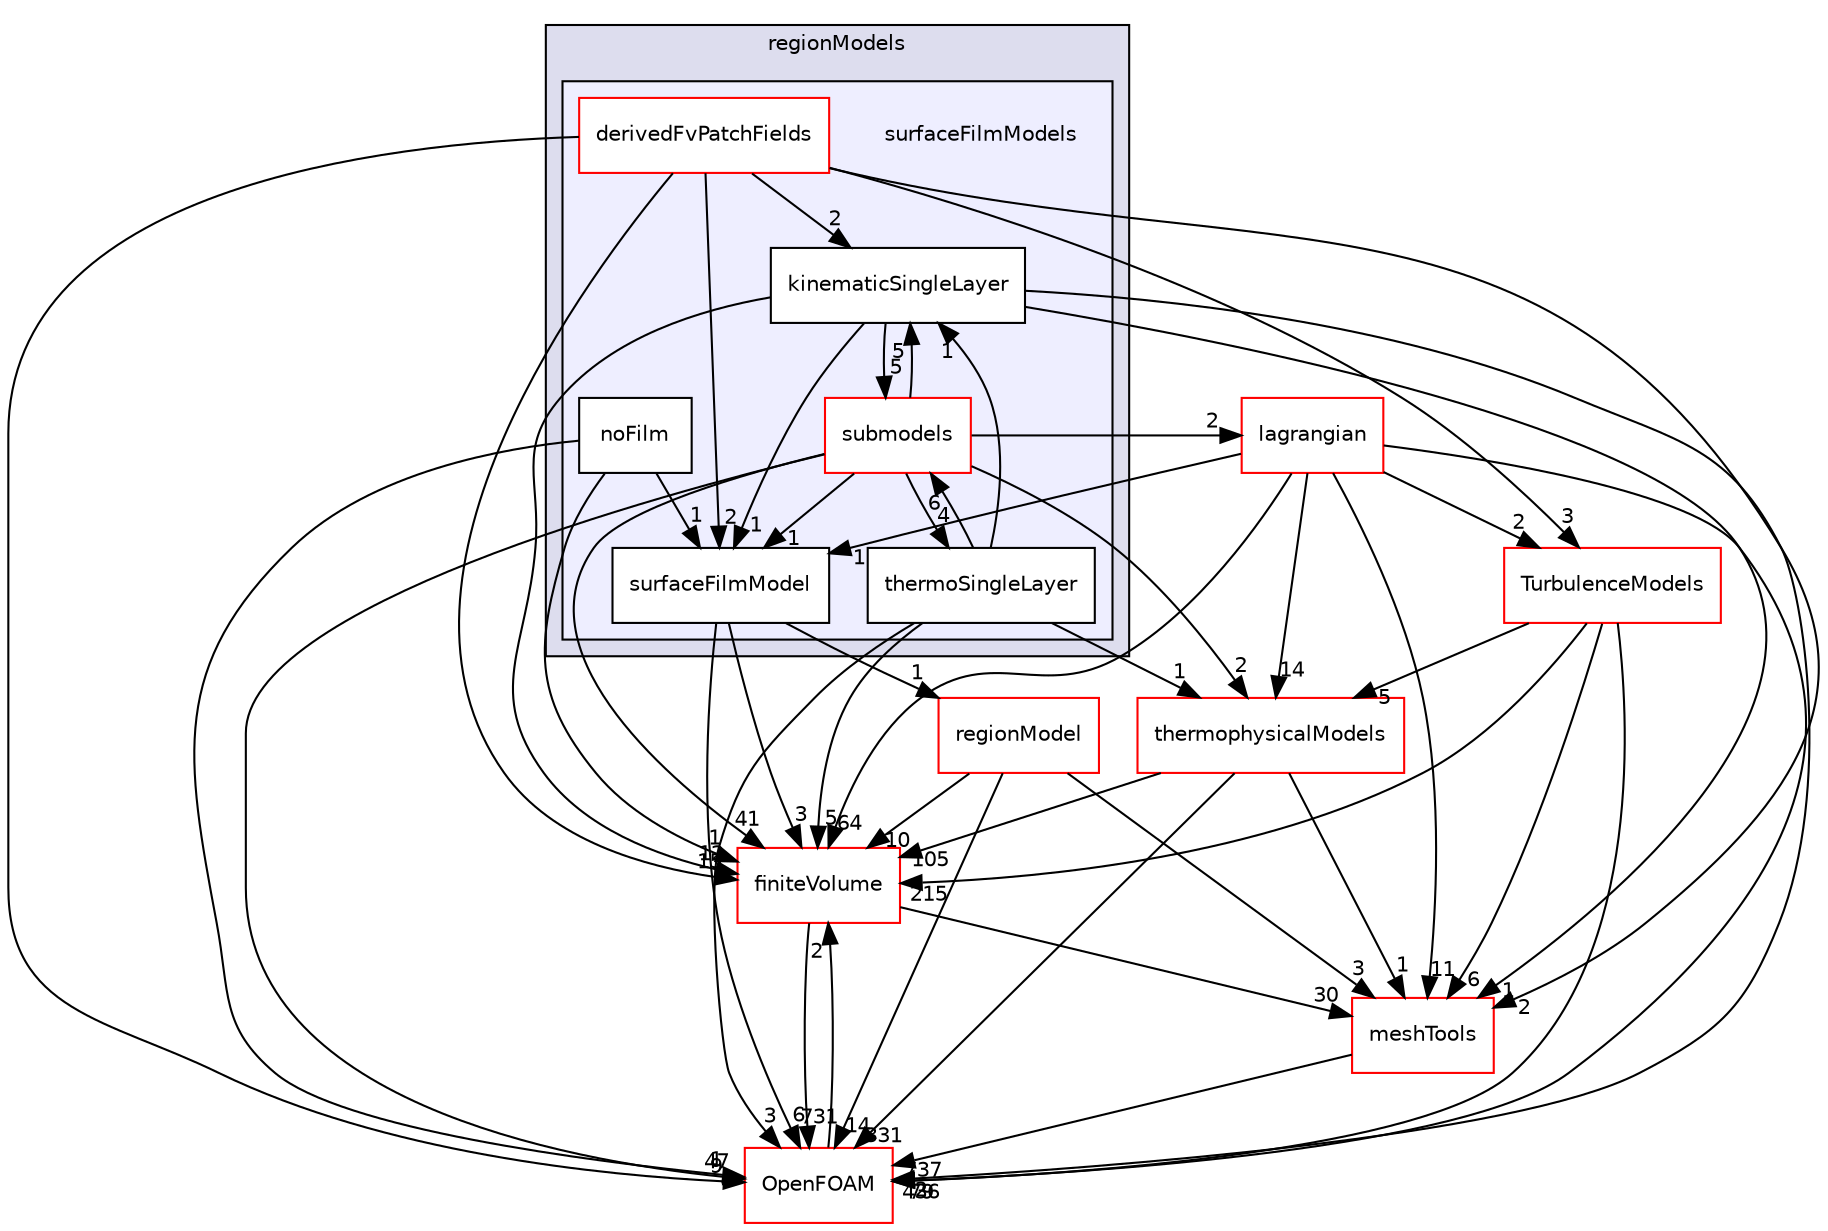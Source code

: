 digraph "src/regionModels/surfaceFilmModels" {
  bgcolor=transparent;
  compound=true
  node [ fontsize="10", fontname="Helvetica"];
  edge [ labelfontsize="10", labelfontname="Helvetica"];
  subgraph clusterdir_1cee61ac5e24023b73c87e3e265bd2be {
    graph [ bgcolor="#ddddee", pencolor="black", label="regionModels" fontname="Helvetica", fontsize="10", URL="dir_1cee61ac5e24023b73c87e3e265bd2be.html"]
  subgraph clusterdir_76cda00b2119e3ca1b811eb59fd40c16 {
    graph [ bgcolor="#eeeeff", pencolor="black", label="" URL="dir_76cda00b2119e3ca1b811eb59fd40c16.html"];
    dir_76cda00b2119e3ca1b811eb59fd40c16 [shape=plaintext label="surfaceFilmModels"];
    dir_14c53c78ec2b5d882a56315f8bf4c443 [shape=box label="derivedFvPatchFields" color="red" fillcolor="white" style="filled" URL="dir_14c53c78ec2b5d882a56315f8bf4c443.html"];
    dir_1c60e658c3548753b29433c6c9718fd3 [shape=box label="kinematicSingleLayer" color="black" fillcolor="white" style="filled" URL="dir_1c60e658c3548753b29433c6c9718fd3.html"];
    dir_0e405bdd0cd28fa7324e6a0fe1e40586 [shape=box label="noFilm" color="black" fillcolor="white" style="filled" URL="dir_0e405bdd0cd28fa7324e6a0fe1e40586.html"];
    dir_1a2449bf10d166cb32b637bb1f2c8120 [shape=box label="submodels" color="red" fillcolor="white" style="filled" URL="dir_1a2449bf10d166cb32b637bb1f2c8120.html"];
    dir_318e28e1a51a420b88bf1d80f47d8e33 [shape=box label="surfaceFilmModel" color="black" fillcolor="white" style="filled" URL="dir_318e28e1a51a420b88bf1d80f47d8e33.html"];
    dir_ace9ddf4436ac19d16c24b262d3e197b [shape=box label="thermoSingleLayer" color="black" fillcolor="white" style="filled" URL="dir_ace9ddf4436ac19d16c24b262d3e197b.html"];
  }
  }
  dir_9bd15774b555cf7259a6fa18f99fe99b [shape=box label="finiteVolume" color="red" URL="dir_9bd15774b555cf7259a6fa18f99fe99b.html"];
  dir_ae30ad0bef50cf391b24c614251bb9fd [shape=box label="meshTools" color="red" URL="dir_ae30ad0bef50cf391b24c614251bb9fd.html"];
  dir_e1879fa133c4c7d7be31da46fdc26b53 [shape=box label="regionModel" color="red" URL="dir_e1879fa133c4c7d7be31da46fdc26b53.html"];
  dir_1eda626aeac0f0ad2848c36acaa5d501 [shape=box label="TurbulenceModels" color="red" URL="dir_1eda626aeac0f0ad2848c36acaa5d501.html"];
  dir_2778d089ec5c4f66810b11f753867003 [shape=box label="thermophysicalModels" color="red" URL="dir_2778d089ec5c4f66810b11f753867003.html"];
  dir_c5473ff19b20e6ec4dfe5c310b3778a8 [shape=box label="OpenFOAM" color="red" URL="dir_c5473ff19b20e6ec4dfe5c310b3778a8.html"];
  dir_f8c25efc4b6f6a8502a42d5af7554d23 [shape=box label="lagrangian" color="red" URL="dir_f8c25efc4b6f6a8502a42d5af7554d23.html"];
  dir_9bd15774b555cf7259a6fa18f99fe99b->dir_ae30ad0bef50cf391b24c614251bb9fd [headlabel="30", labeldistance=1.5 headhref="dir_000894_001741.html"];
  dir_9bd15774b555cf7259a6fa18f99fe99b->dir_c5473ff19b20e6ec4dfe5c310b3778a8 [headlabel="731", labeldistance=1.5 headhref="dir_000894_001887.html"];
  dir_1a2449bf10d166cb32b637bb1f2c8120->dir_9bd15774b555cf7259a6fa18f99fe99b [headlabel="41", labeldistance=1.5 headhref="dir_000748_000894.html"];
  dir_1a2449bf10d166cb32b637bb1f2c8120->dir_1c60e658c3548753b29433c6c9718fd3 [headlabel="5", labeldistance=1.5 headhref="dir_000748_002545.html"];
  dir_1a2449bf10d166cb32b637bb1f2c8120->dir_318e28e1a51a420b88bf1d80f47d8e33 [headlabel="1", labeldistance=1.5 headhref="dir_000748_002585.html"];
  dir_1a2449bf10d166cb32b637bb1f2c8120->dir_ace9ddf4436ac19d16c24b262d3e197b [headlabel="4", labeldistance=1.5 headhref="dir_000748_002586.html"];
  dir_1a2449bf10d166cb32b637bb1f2c8120->dir_2778d089ec5c4f66810b11f753867003 [headlabel="2", labeldistance=1.5 headhref="dir_000748_001228.html"];
  dir_1a2449bf10d166cb32b637bb1f2c8120->dir_c5473ff19b20e6ec4dfe5c310b3778a8 [headlabel="47", labeldistance=1.5 headhref="dir_000748_001887.html"];
  dir_1a2449bf10d166cb32b637bb1f2c8120->dir_f8c25efc4b6f6a8502a42d5af7554d23 [headlabel="2", labeldistance=1.5 headhref="dir_000748_001354.html"];
  dir_1c60e658c3548753b29433c6c9718fd3->dir_9bd15774b555cf7259a6fa18f99fe99b [headlabel="12", labeldistance=1.5 headhref="dir_002545_000894.html"];
  dir_1c60e658c3548753b29433c6c9718fd3->dir_1a2449bf10d166cb32b637bb1f2c8120 [headlabel="5", labeldistance=1.5 headhref="dir_002545_000748.html"];
  dir_1c60e658c3548753b29433c6c9718fd3->dir_ae30ad0bef50cf391b24c614251bb9fd [headlabel="1", labeldistance=1.5 headhref="dir_002545_001741.html"];
  dir_1c60e658c3548753b29433c6c9718fd3->dir_318e28e1a51a420b88bf1d80f47d8e33 [headlabel="1", labeldistance=1.5 headhref="dir_002545_002585.html"];
  dir_1c60e658c3548753b29433c6c9718fd3->dir_c5473ff19b20e6ec4dfe5c310b3778a8 [headlabel="2", labeldistance=1.5 headhref="dir_002545_001887.html"];
  dir_ae30ad0bef50cf391b24c614251bb9fd->dir_c5473ff19b20e6ec4dfe5c310b3778a8 [headlabel="737", labeldistance=1.5 headhref="dir_001741_001887.html"];
  dir_e1879fa133c4c7d7be31da46fdc26b53->dir_9bd15774b555cf7259a6fa18f99fe99b [headlabel="10", labeldistance=1.5 headhref="dir_002528_000894.html"];
  dir_e1879fa133c4c7d7be31da46fdc26b53->dir_ae30ad0bef50cf391b24c614251bb9fd [headlabel="3", labeldistance=1.5 headhref="dir_002528_001741.html"];
  dir_e1879fa133c4c7d7be31da46fdc26b53->dir_c5473ff19b20e6ec4dfe5c310b3778a8 [headlabel="14", labeldistance=1.5 headhref="dir_002528_001887.html"];
  dir_1eda626aeac0f0ad2848c36acaa5d501->dir_9bd15774b555cf7259a6fa18f99fe99b [headlabel="215", labeldistance=1.5 headhref="dir_000752_000894.html"];
  dir_1eda626aeac0f0ad2848c36acaa5d501->dir_ae30ad0bef50cf391b24c614251bb9fd [headlabel="6", labeldistance=1.5 headhref="dir_000752_001741.html"];
  dir_1eda626aeac0f0ad2848c36acaa5d501->dir_2778d089ec5c4f66810b11f753867003 [headlabel="5", labeldistance=1.5 headhref="dir_000752_001228.html"];
  dir_1eda626aeac0f0ad2848c36acaa5d501->dir_c5473ff19b20e6ec4dfe5c310b3778a8 [headlabel="79", labeldistance=1.5 headhref="dir_000752_001887.html"];
  dir_318e28e1a51a420b88bf1d80f47d8e33->dir_9bd15774b555cf7259a6fa18f99fe99b [headlabel="3", labeldistance=1.5 headhref="dir_002585_000894.html"];
  dir_318e28e1a51a420b88bf1d80f47d8e33->dir_e1879fa133c4c7d7be31da46fdc26b53 [headlabel="1", labeldistance=1.5 headhref="dir_002585_002528.html"];
  dir_318e28e1a51a420b88bf1d80f47d8e33->dir_c5473ff19b20e6ec4dfe5c310b3778a8 [headlabel="6", labeldistance=1.5 headhref="dir_002585_001887.html"];
  dir_ace9ddf4436ac19d16c24b262d3e197b->dir_9bd15774b555cf7259a6fa18f99fe99b [headlabel="5", labeldistance=1.5 headhref="dir_002586_000894.html"];
  dir_ace9ddf4436ac19d16c24b262d3e197b->dir_1a2449bf10d166cb32b637bb1f2c8120 [headlabel="6", labeldistance=1.5 headhref="dir_002586_000748.html"];
  dir_ace9ddf4436ac19d16c24b262d3e197b->dir_1c60e658c3548753b29433c6c9718fd3 [headlabel="1", labeldistance=1.5 headhref="dir_002586_002545.html"];
  dir_ace9ddf4436ac19d16c24b262d3e197b->dir_2778d089ec5c4f66810b11f753867003 [headlabel="1", labeldistance=1.5 headhref="dir_002586_001228.html"];
  dir_ace9ddf4436ac19d16c24b262d3e197b->dir_c5473ff19b20e6ec4dfe5c310b3778a8 [headlabel="3", labeldistance=1.5 headhref="dir_002586_001887.html"];
  dir_2778d089ec5c4f66810b11f753867003->dir_9bd15774b555cf7259a6fa18f99fe99b [headlabel="105", labeldistance=1.5 headhref="dir_001228_000894.html"];
  dir_2778d089ec5c4f66810b11f753867003->dir_ae30ad0bef50cf391b24c614251bb9fd [headlabel="1", labeldistance=1.5 headhref="dir_001228_001741.html"];
  dir_2778d089ec5c4f66810b11f753867003->dir_c5473ff19b20e6ec4dfe5c310b3778a8 [headlabel="331", labeldistance=1.5 headhref="dir_001228_001887.html"];
  dir_14c53c78ec2b5d882a56315f8bf4c443->dir_9bd15774b555cf7259a6fa18f99fe99b [headlabel="15", labeldistance=1.5 headhref="dir_002537_000894.html"];
  dir_14c53c78ec2b5d882a56315f8bf4c443->dir_1c60e658c3548753b29433c6c9718fd3 [headlabel="2", labeldistance=1.5 headhref="dir_002537_002545.html"];
  dir_14c53c78ec2b5d882a56315f8bf4c443->dir_ae30ad0bef50cf391b24c614251bb9fd [headlabel="2", labeldistance=1.5 headhref="dir_002537_001741.html"];
  dir_14c53c78ec2b5d882a56315f8bf4c443->dir_1eda626aeac0f0ad2848c36acaa5d501 [headlabel="3", labeldistance=1.5 headhref="dir_002537_000752.html"];
  dir_14c53c78ec2b5d882a56315f8bf4c443->dir_318e28e1a51a420b88bf1d80f47d8e33 [headlabel="2", labeldistance=1.5 headhref="dir_002537_002585.html"];
  dir_14c53c78ec2b5d882a56315f8bf4c443->dir_c5473ff19b20e6ec4dfe5c310b3778a8 [headlabel="9", labeldistance=1.5 headhref="dir_002537_001887.html"];
  dir_c5473ff19b20e6ec4dfe5c310b3778a8->dir_9bd15774b555cf7259a6fa18f99fe99b [headlabel="2", labeldistance=1.5 headhref="dir_001887_000894.html"];
  dir_0e405bdd0cd28fa7324e6a0fe1e40586->dir_9bd15774b555cf7259a6fa18f99fe99b [headlabel="1", labeldistance=1.5 headhref="dir_002546_000894.html"];
  dir_0e405bdd0cd28fa7324e6a0fe1e40586->dir_318e28e1a51a420b88bf1d80f47d8e33 [headlabel="1", labeldistance=1.5 headhref="dir_002546_002585.html"];
  dir_0e405bdd0cd28fa7324e6a0fe1e40586->dir_c5473ff19b20e6ec4dfe5c310b3778a8 [headlabel="1", labeldistance=1.5 headhref="dir_002546_001887.html"];
  dir_f8c25efc4b6f6a8502a42d5af7554d23->dir_9bd15774b555cf7259a6fa18f99fe99b [headlabel="64", labeldistance=1.5 headhref="dir_001354_000894.html"];
  dir_f8c25efc4b6f6a8502a42d5af7554d23->dir_ae30ad0bef50cf391b24c614251bb9fd [headlabel="11", labeldistance=1.5 headhref="dir_001354_001741.html"];
  dir_f8c25efc4b6f6a8502a42d5af7554d23->dir_1eda626aeac0f0ad2848c36acaa5d501 [headlabel="2", labeldistance=1.5 headhref="dir_001354_000752.html"];
  dir_f8c25efc4b6f6a8502a42d5af7554d23->dir_318e28e1a51a420b88bf1d80f47d8e33 [headlabel="1", labeldistance=1.5 headhref="dir_001354_002585.html"];
  dir_f8c25efc4b6f6a8502a42d5af7554d23->dir_2778d089ec5c4f66810b11f753867003 [headlabel="14", labeldistance=1.5 headhref="dir_001354_001228.html"];
  dir_f8c25efc4b6f6a8502a42d5af7554d23->dir_c5473ff19b20e6ec4dfe5c310b3778a8 [headlabel="436", labeldistance=1.5 headhref="dir_001354_001887.html"];
}
